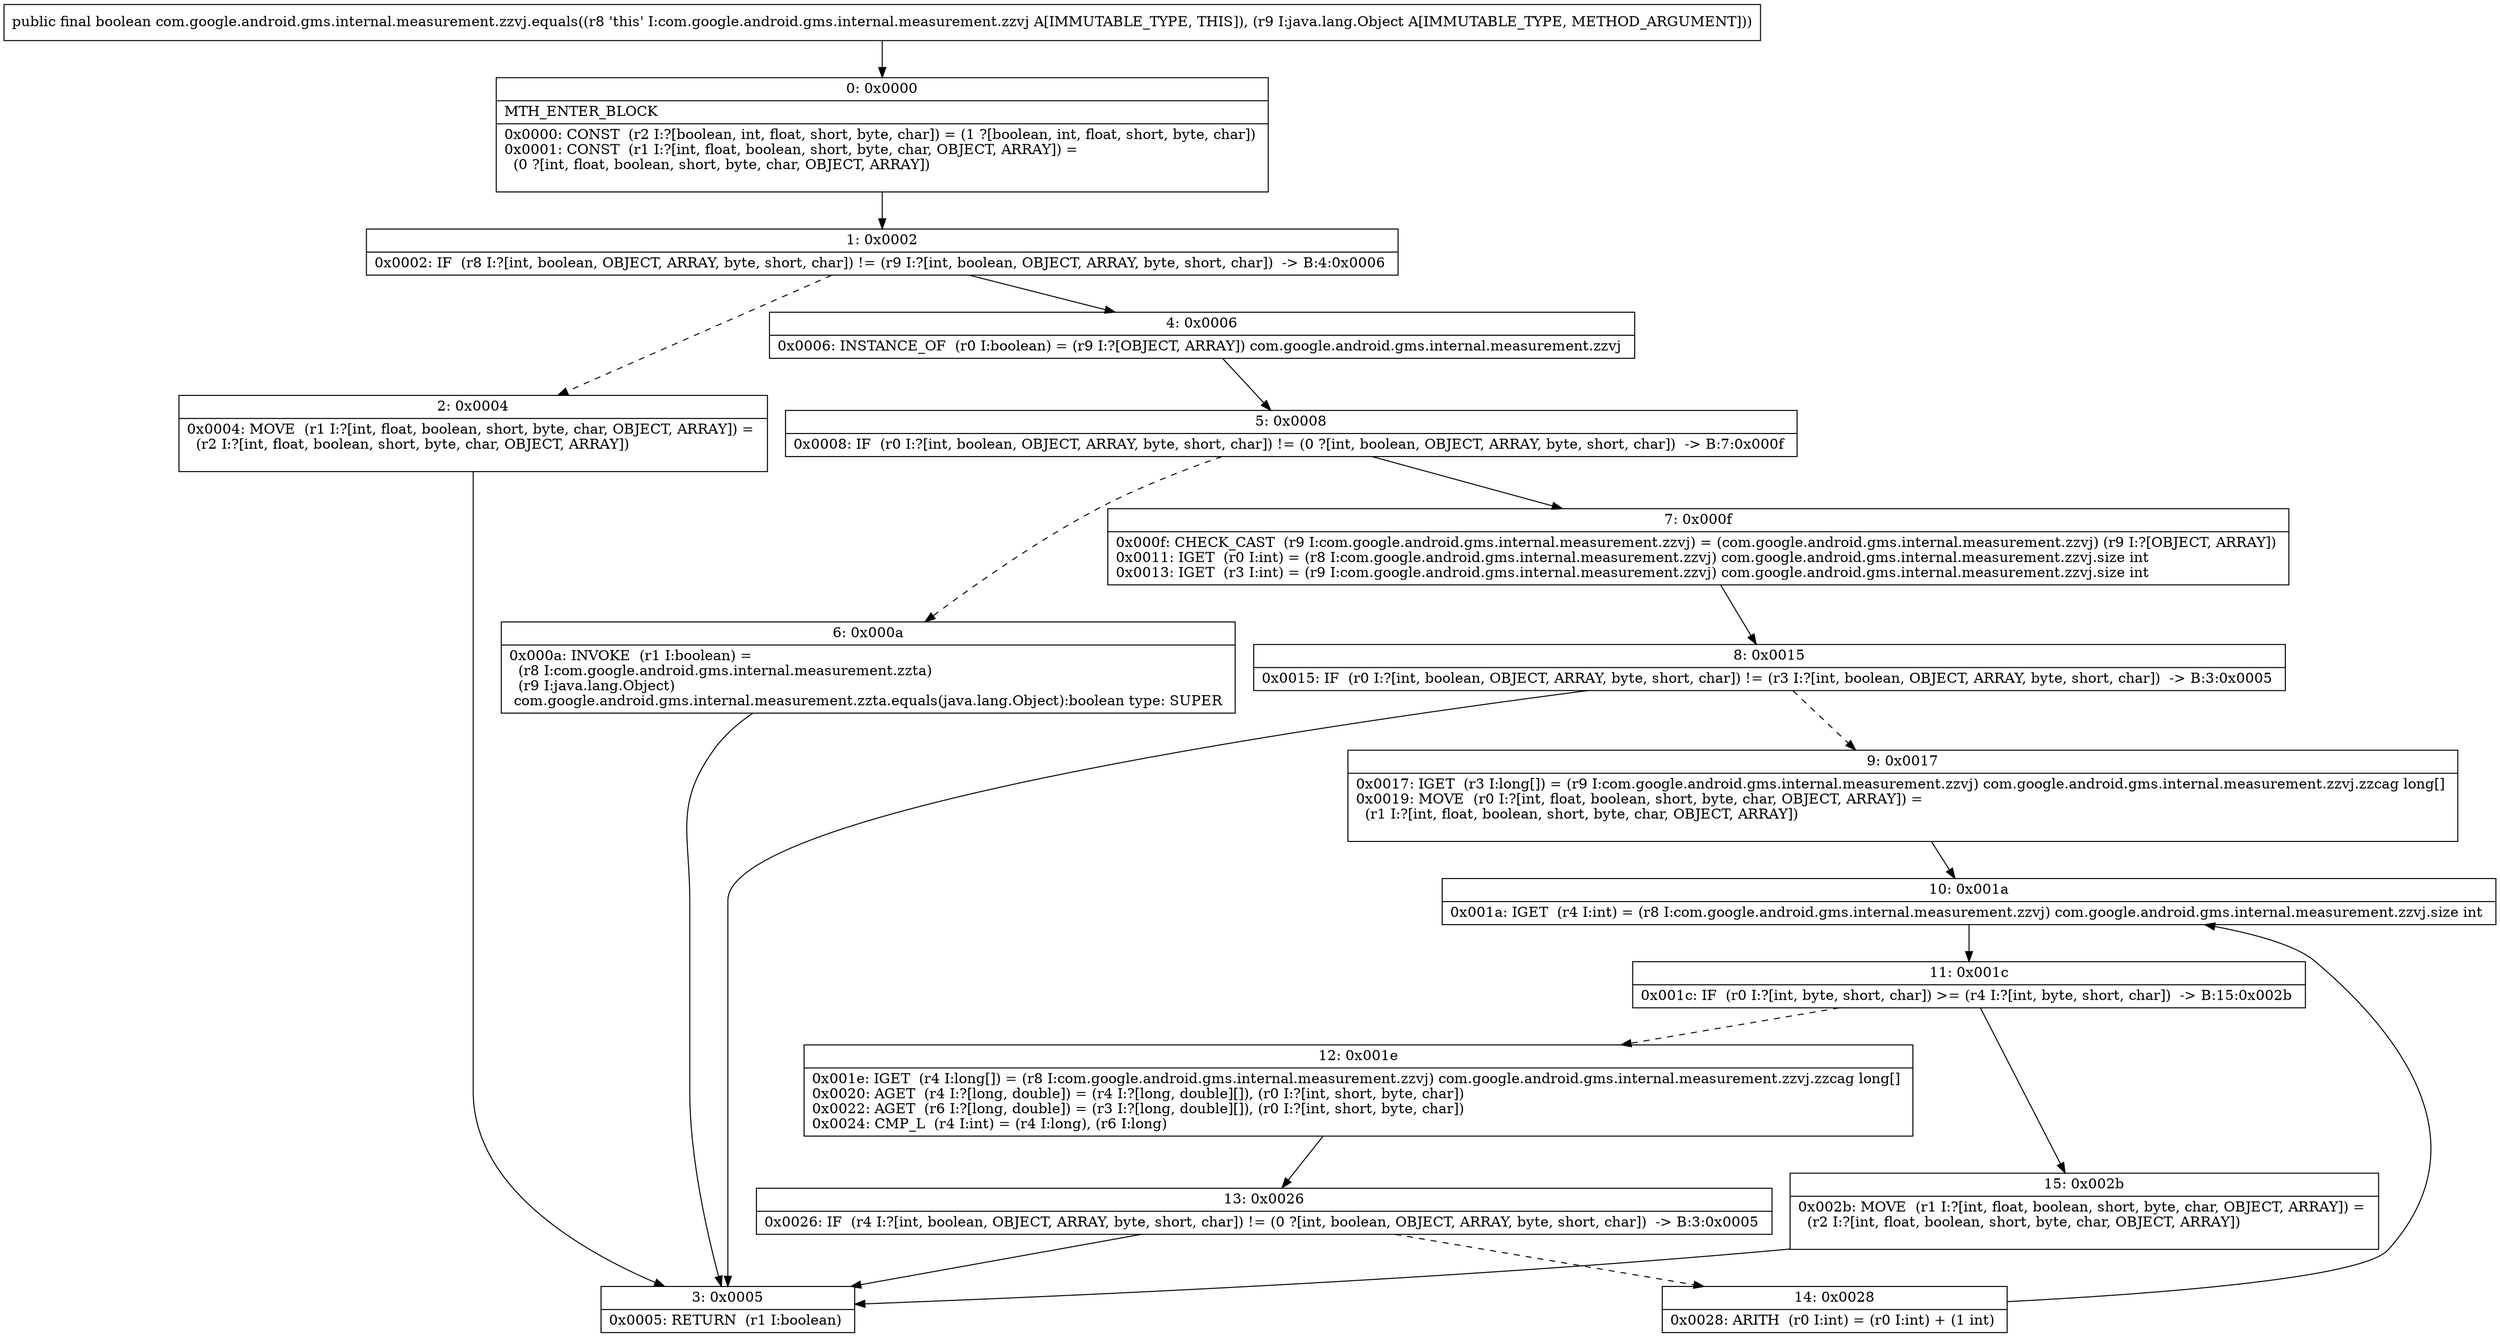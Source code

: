 digraph "CFG forcom.google.android.gms.internal.measurement.zzvj.equals(Ljava\/lang\/Object;)Z" {
Node_0 [shape=record,label="{0\:\ 0x0000|MTH_ENTER_BLOCK\l|0x0000: CONST  (r2 I:?[boolean, int, float, short, byte, char]) = (1 ?[boolean, int, float, short, byte, char]) \l0x0001: CONST  (r1 I:?[int, float, boolean, short, byte, char, OBJECT, ARRAY]) = \l  (0 ?[int, float, boolean, short, byte, char, OBJECT, ARRAY])\l \l}"];
Node_1 [shape=record,label="{1\:\ 0x0002|0x0002: IF  (r8 I:?[int, boolean, OBJECT, ARRAY, byte, short, char]) != (r9 I:?[int, boolean, OBJECT, ARRAY, byte, short, char])  \-\> B:4:0x0006 \l}"];
Node_2 [shape=record,label="{2\:\ 0x0004|0x0004: MOVE  (r1 I:?[int, float, boolean, short, byte, char, OBJECT, ARRAY]) = \l  (r2 I:?[int, float, boolean, short, byte, char, OBJECT, ARRAY])\l \l}"];
Node_3 [shape=record,label="{3\:\ 0x0005|0x0005: RETURN  (r1 I:boolean) \l}"];
Node_4 [shape=record,label="{4\:\ 0x0006|0x0006: INSTANCE_OF  (r0 I:boolean) = (r9 I:?[OBJECT, ARRAY]) com.google.android.gms.internal.measurement.zzvj \l}"];
Node_5 [shape=record,label="{5\:\ 0x0008|0x0008: IF  (r0 I:?[int, boolean, OBJECT, ARRAY, byte, short, char]) != (0 ?[int, boolean, OBJECT, ARRAY, byte, short, char])  \-\> B:7:0x000f \l}"];
Node_6 [shape=record,label="{6\:\ 0x000a|0x000a: INVOKE  (r1 I:boolean) = \l  (r8 I:com.google.android.gms.internal.measurement.zzta)\l  (r9 I:java.lang.Object)\l com.google.android.gms.internal.measurement.zzta.equals(java.lang.Object):boolean type: SUPER \l}"];
Node_7 [shape=record,label="{7\:\ 0x000f|0x000f: CHECK_CAST  (r9 I:com.google.android.gms.internal.measurement.zzvj) = (com.google.android.gms.internal.measurement.zzvj) (r9 I:?[OBJECT, ARRAY]) \l0x0011: IGET  (r0 I:int) = (r8 I:com.google.android.gms.internal.measurement.zzvj) com.google.android.gms.internal.measurement.zzvj.size int \l0x0013: IGET  (r3 I:int) = (r9 I:com.google.android.gms.internal.measurement.zzvj) com.google.android.gms.internal.measurement.zzvj.size int \l}"];
Node_8 [shape=record,label="{8\:\ 0x0015|0x0015: IF  (r0 I:?[int, boolean, OBJECT, ARRAY, byte, short, char]) != (r3 I:?[int, boolean, OBJECT, ARRAY, byte, short, char])  \-\> B:3:0x0005 \l}"];
Node_9 [shape=record,label="{9\:\ 0x0017|0x0017: IGET  (r3 I:long[]) = (r9 I:com.google.android.gms.internal.measurement.zzvj) com.google.android.gms.internal.measurement.zzvj.zzcag long[] \l0x0019: MOVE  (r0 I:?[int, float, boolean, short, byte, char, OBJECT, ARRAY]) = \l  (r1 I:?[int, float, boolean, short, byte, char, OBJECT, ARRAY])\l \l}"];
Node_10 [shape=record,label="{10\:\ 0x001a|0x001a: IGET  (r4 I:int) = (r8 I:com.google.android.gms.internal.measurement.zzvj) com.google.android.gms.internal.measurement.zzvj.size int \l}"];
Node_11 [shape=record,label="{11\:\ 0x001c|0x001c: IF  (r0 I:?[int, byte, short, char]) \>= (r4 I:?[int, byte, short, char])  \-\> B:15:0x002b \l}"];
Node_12 [shape=record,label="{12\:\ 0x001e|0x001e: IGET  (r4 I:long[]) = (r8 I:com.google.android.gms.internal.measurement.zzvj) com.google.android.gms.internal.measurement.zzvj.zzcag long[] \l0x0020: AGET  (r4 I:?[long, double]) = (r4 I:?[long, double][]), (r0 I:?[int, short, byte, char]) \l0x0022: AGET  (r6 I:?[long, double]) = (r3 I:?[long, double][]), (r0 I:?[int, short, byte, char]) \l0x0024: CMP_L  (r4 I:int) = (r4 I:long), (r6 I:long) \l}"];
Node_13 [shape=record,label="{13\:\ 0x0026|0x0026: IF  (r4 I:?[int, boolean, OBJECT, ARRAY, byte, short, char]) != (0 ?[int, boolean, OBJECT, ARRAY, byte, short, char])  \-\> B:3:0x0005 \l}"];
Node_14 [shape=record,label="{14\:\ 0x0028|0x0028: ARITH  (r0 I:int) = (r0 I:int) + (1 int) \l}"];
Node_15 [shape=record,label="{15\:\ 0x002b|0x002b: MOVE  (r1 I:?[int, float, boolean, short, byte, char, OBJECT, ARRAY]) = \l  (r2 I:?[int, float, boolean, short, byte, char, OBJECT, ARRAY])\l \l}"];
MethodNode[shape=record,label="{public final boolean com.google.android.gms.internal.measurement.zzvj.equals((r8 'this' I:com.google.android.gms.internal.measurement.zzvj A[IMMUTABLE_TYPE, THIS]), (r9 I:java.lang.Object A[IMMUTABLE_TYPE, METHOD_ARGUMENT])) }"];
MethodNode -> Node_0;
Node_0 -> Node_1;
Node_1 -> Node_2[style=dashed];
Node_1 -> Node_4;
Node_2 -> Node_3;
Node_4 -> Node_5;
Node_5 -> Node_6[style=dashed];
Node_5 -> Node_7;
Node_6 -> Node_3;
Node_7 -> Node_8;
Node_8 -> Node_3;
Node_8 -> Node_9[style=dashed];
Node_9 -> Node_10;
Node_10 -> Node_11;
Node_11 -> Node_12[style=dashed];
Node_11 -> Node_15;
Node_12 -> Node_13;
Node_13 -> Node_3;
Node_13 -> Node_14[style=dashed];
Node_14 -> Node_10;
Node_15 -> Node_3;
}

